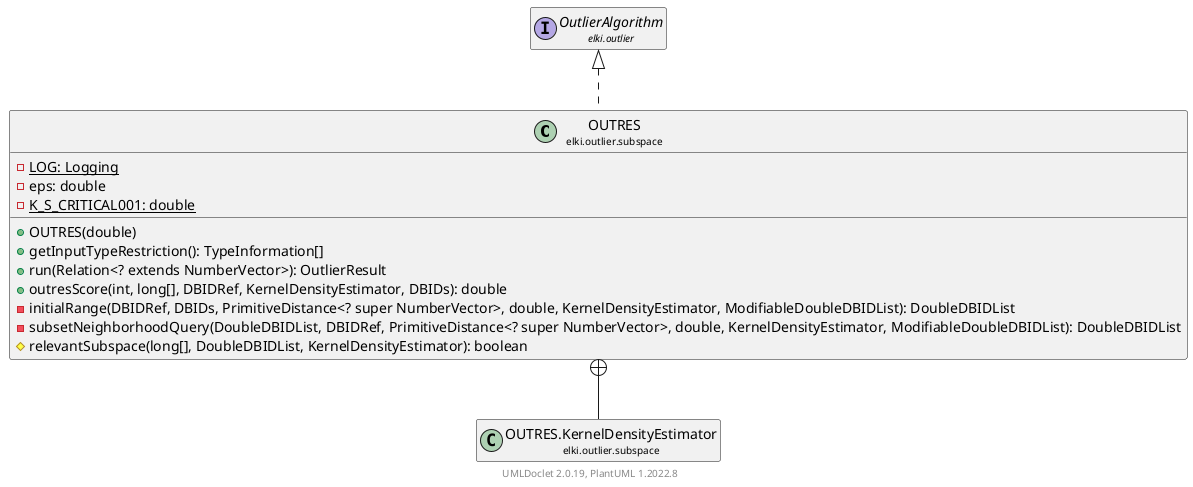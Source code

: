 @startuml
    remove .*\.(Instance|Par|Parameterizer|Factory)$
    set namespaceSeparator none
    hide empty fields
    hide empty methods

    class "<size:14>OUTRES\n<size:10>elki.outlier.subspace" as elki.outlier.subspace.OUTRES [[OUTRES.html]] {
        {static} -LOG: Logging
        -eps: double
        {static} -K_S_CRITICAL001: double
        +OUTRES(double)
        +getInputTypeRestriction(): TypeInformation[]
        +run(Relation<? extends NumberVector>): OutlierResult
        +outresScore(int, long[], DBIDRef, KernelDensityEstimator, DBIDs): double
        -initialRange(DBIDRef, DBIDs, PrimitiveDistance<? super NumberVector>, double, KernelDensityEstimator, ModifiableDoubleDBIDList): DoubleDBIDList
        -subsetNeighborhoodQuery(DoubleDBIDList, DBIDRef, PrimitiveDistance<? super NumberVector>, double, KernelDensityEstimator, ModifiableDoubleDBIDList): DoubleDBIDList
        #relevantSubspace(long[], DoubleDBIDList, KernelDensityEstimator): boolean
    }

    interface "<size:14>OutlierAlgorithm\n<size:10>elki.outlier" as elki.outlier.OutlierAlgorithm [[../OutlierAlgorithm.html]]
    class "<size:14>OUTRES.KernelDensityEstimator\n<size:10>elki.outlier.subspace" as elki.outlier.subspace.OUTRES.KernelDensityEstimator [[OUTRES.KernelDensityEstimator.html]]
    class "<size:14>OUTRES.Par\n<size:10>elki.outlier.subspace" as elki.outlier.subspace.OUTRES.Par [[OUTRES.Par.html]]

    elki.outlier.OutlierAlgorithm <|.. elki.outlier.subspace.OUTRES
    elki.outlier.subspace.OUTRES +-- elki.outlier.subspace.OUTRES.KernelDensityEstimator
    elki.outlier.subspace.OUTRES +-- elki.outlier.subspace.OUTRES.Par

    center footer UMLDoclet 2.0.19, PlantUML 1.2022.8
@enduml
